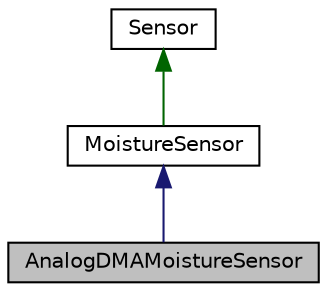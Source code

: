 digraph "AnalogDMAMoistureSensor"
{
 // LATEX_PDF_SIZE
  edge [fontname="Helvetica",fontsize="10",labelfontname="Helvetica",labelfontsize="10"];
  node [fontname="Helvetica",fontsize="10",shape=record];
  Node1 [label="AnalogDMAMoistureSensor",height=0.2,width=0.4,color="black", fillcolor="grey75", style="filled", fontcolor="black",tooltip=" "];
  Node2 -> Node1 [dir="back",color="midnightblue",fontsize="10",style="solid",fontname="Helvetica"];
  Node2 [label="MoistureSensor",height=0.2,width=0.4,color="black", fillcolor="white", style="filled",URL="$class_moisture_sensor.html",tooltip=" "];
  Node3 -> Node2 [dir="back",color="darkgreen",fontsize="10",style="solid",fontname="Helvetica"];
  Node3 [label="Sensor",height=0.2,width=0.4,color="black", fillcolor="white", style="filled",URL="$class_sensor.html",tooltip=" "];
}
